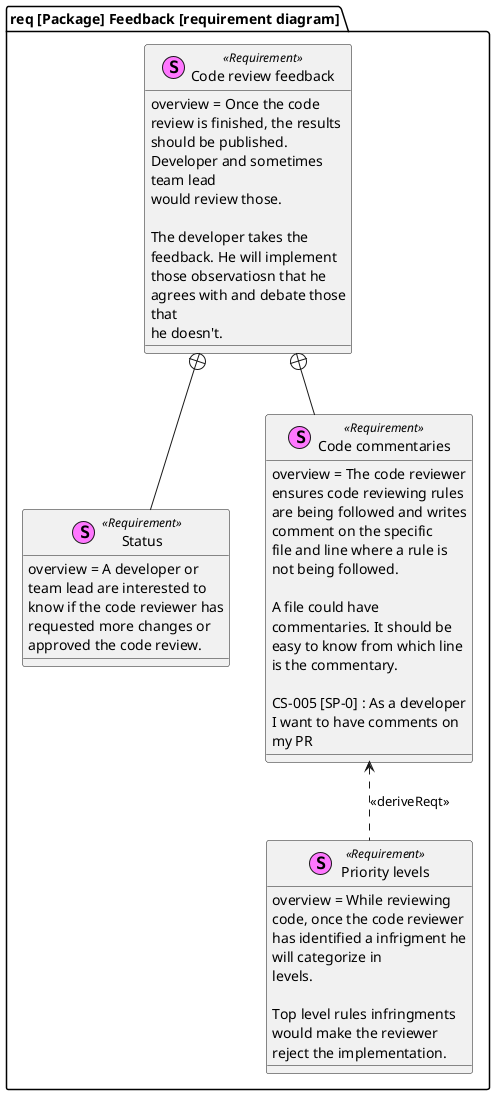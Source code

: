 @startuml
skinparam wrapwidth 200
package "req [Package] Feedback [requirement diagram]" {

    stereotype "Status" as status <<Requirement>> {
        overview = A developer or team lead are interested to know if the code reviewer has requested more changes or
        approved the code review.
    }

    stereotype "Priority levels" as levels <<Requirement>> {
        overview = While reviewing code, once the code reviewer has identified a infrigment he will categorize in
        levels.

        Top level rules infringments would make the reviewer reject the implementation.
    }

    stereotype "Code commentaries" as commentaries <<Requirement>> {
        overview = The code reviewer ensures code reviewing rules are being followed and writes comment on the specific
        file and line where a rule is not being followed.

        A file could have commentaries. It should be easy to know from which line is the commentary.

        CS-005 [SP-0] : As a developer I want to have comments on my PR
    }
    commentaries <.. levels: <<deriveReqt>>

    stereotype "Code review feedback" as feedback <<Requirement>> {
        overview = Once the code review is finished, the results should be published. Developer and sometimes team lead
        would review those.

        The developer takes the feedback. He will implement those observatiosn that he agrees with and debate those that
        he doesn't.
    }
    feedback +-- commentaries
    feedback +-- status
}
@enduml
    stereotype "" as <<Requirement>> {
        overview =
    }
